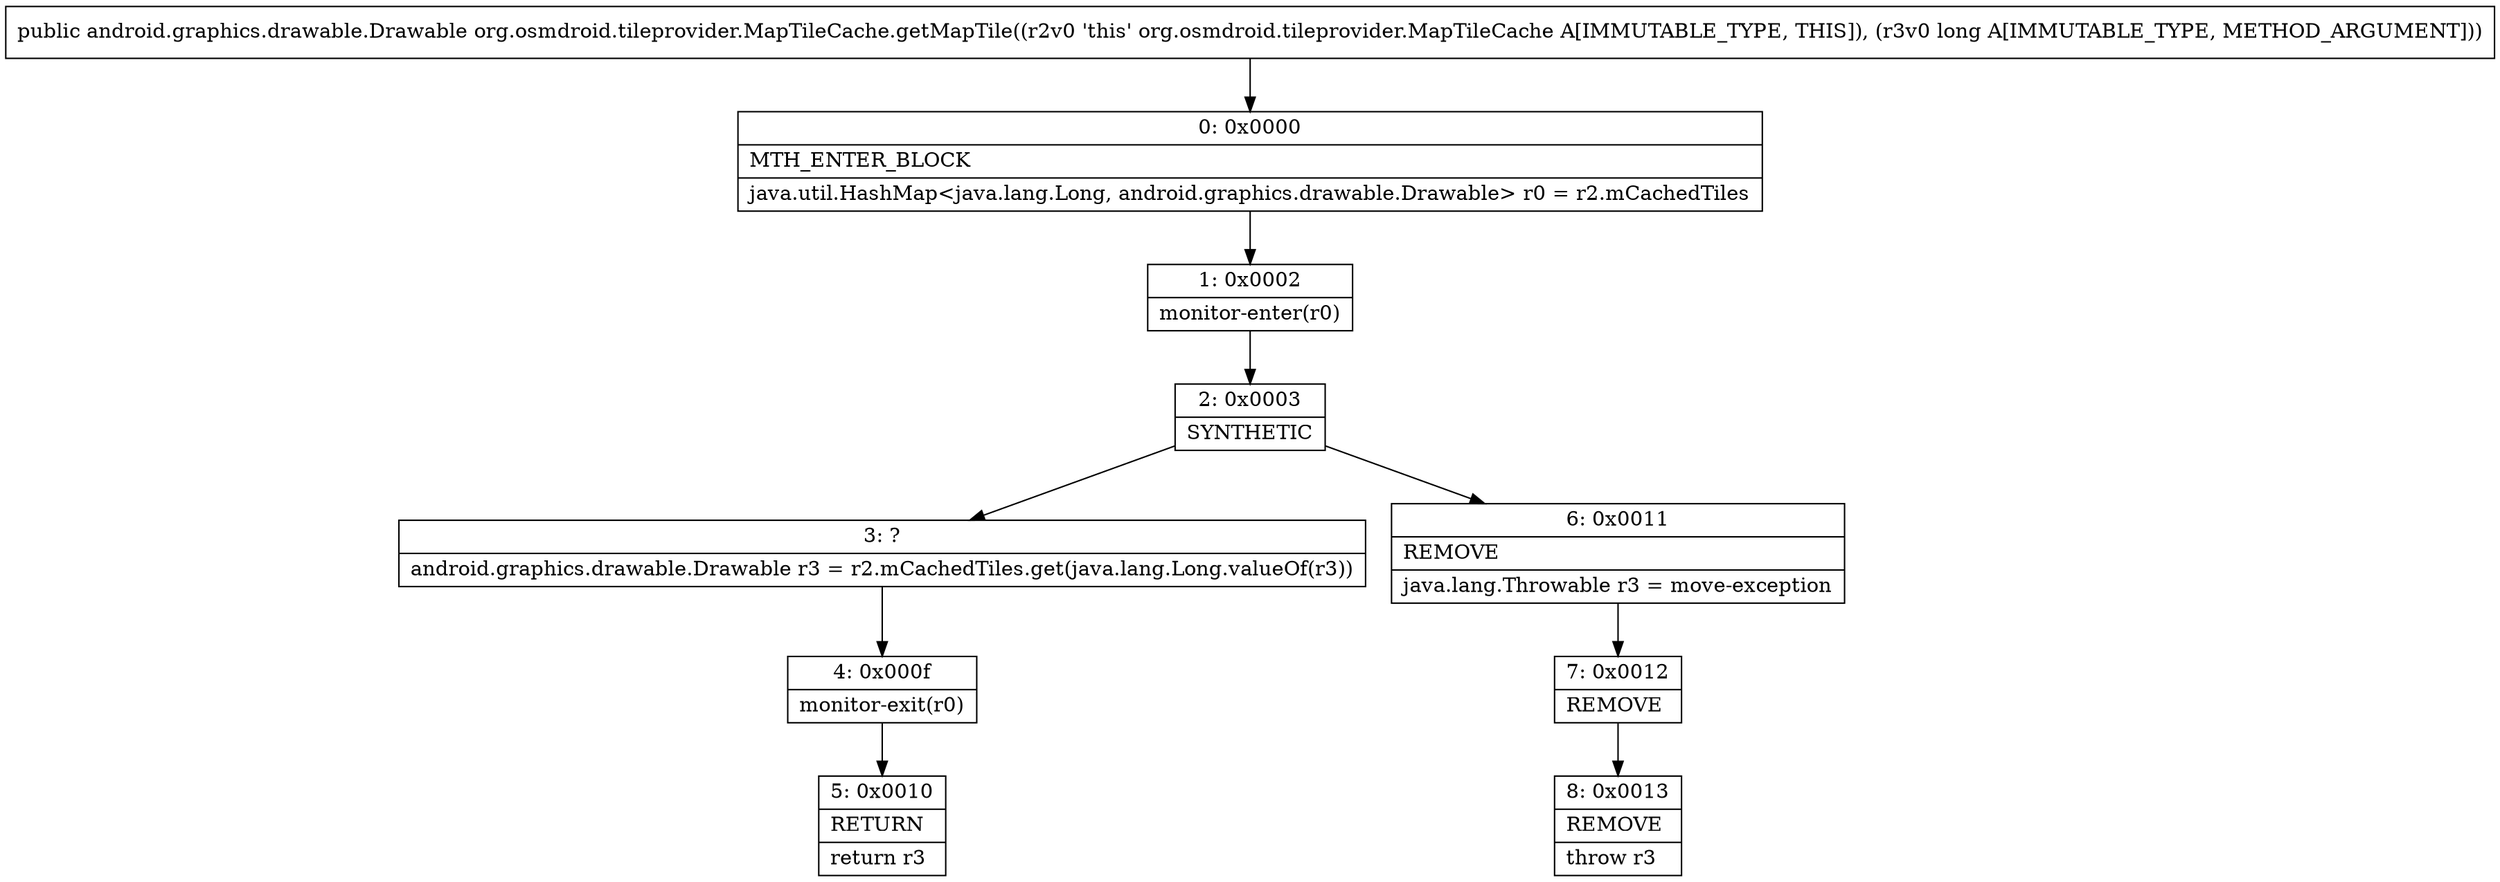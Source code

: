 digraph "CFG fororg.osmdroid.tileprovider.MapTileCache.getMapTile(J)Landroid\/graphics\/drawable\/Drawable;" {
Node_0 [shape=record,label="{0\:\ 0x0000|MTH_ENTER_BLOCK\l|java.util.HashMap\<java.lang.Long, android.graphics.drawable.Drawable\> r0 = r2.mCachedTiles\l}"];
Node_1 [shape=record,label="{1\:\ 0x0002|monitor\-enter(r0)\l}"];
Node_2 [shape=record,label="{2\:\ 0x0003|SYNTHETIC\l}"];
Node_3 [shape=record,label="{3\:\ ?|android.graphics.drawable.Drawable r3 = r2.mCachedTiles.get(java.lang.Long.valueOf(r3))\l}"];
Node_4 [shape=record,label="{4\:\ 0x000f|monitor\-exit(r0)\l}"];
Node_5 [shape=record,label="{5\:\ 0x0010|RETURN\l|return r3\l}"];
Node_6 [shape=record,label="{6\:\ 0x0011|REMOVE\l|java.lang.Throwable r3 = move\-exception\l}"];
Node_7 [shape=record,label="{7\:\ 0x0012|REMOVE\l}"];
Node_8 [shape=record,label="{8\:\ 0x0013|REMOVE\l|throw r3\l}"];
MethodNode[shape=record,label="{public android.graphics.drawable.Drawable org.osmdroid.tileprovider.MapTileCache.getMapTile((r2v0 'this' org.osmdroid.tileprovider.MapTileCache A[IMMUTABLE_TYPE, THIS]), (r3v0 long A[IMMUTABLE_TYPE, METHOD_ARGUMENT])) }"];
MethodNode -> Node_0;
Node_0 -> Node_1;
Node_1 -> Node_2;
Node_2 -> Node_3;
Node_2 -> Node_6;
Node_3 -> Node_4;
Node_4 -> Node_5;
Node_6 -> Node_7;
Node_7 -> Node_8;
}

